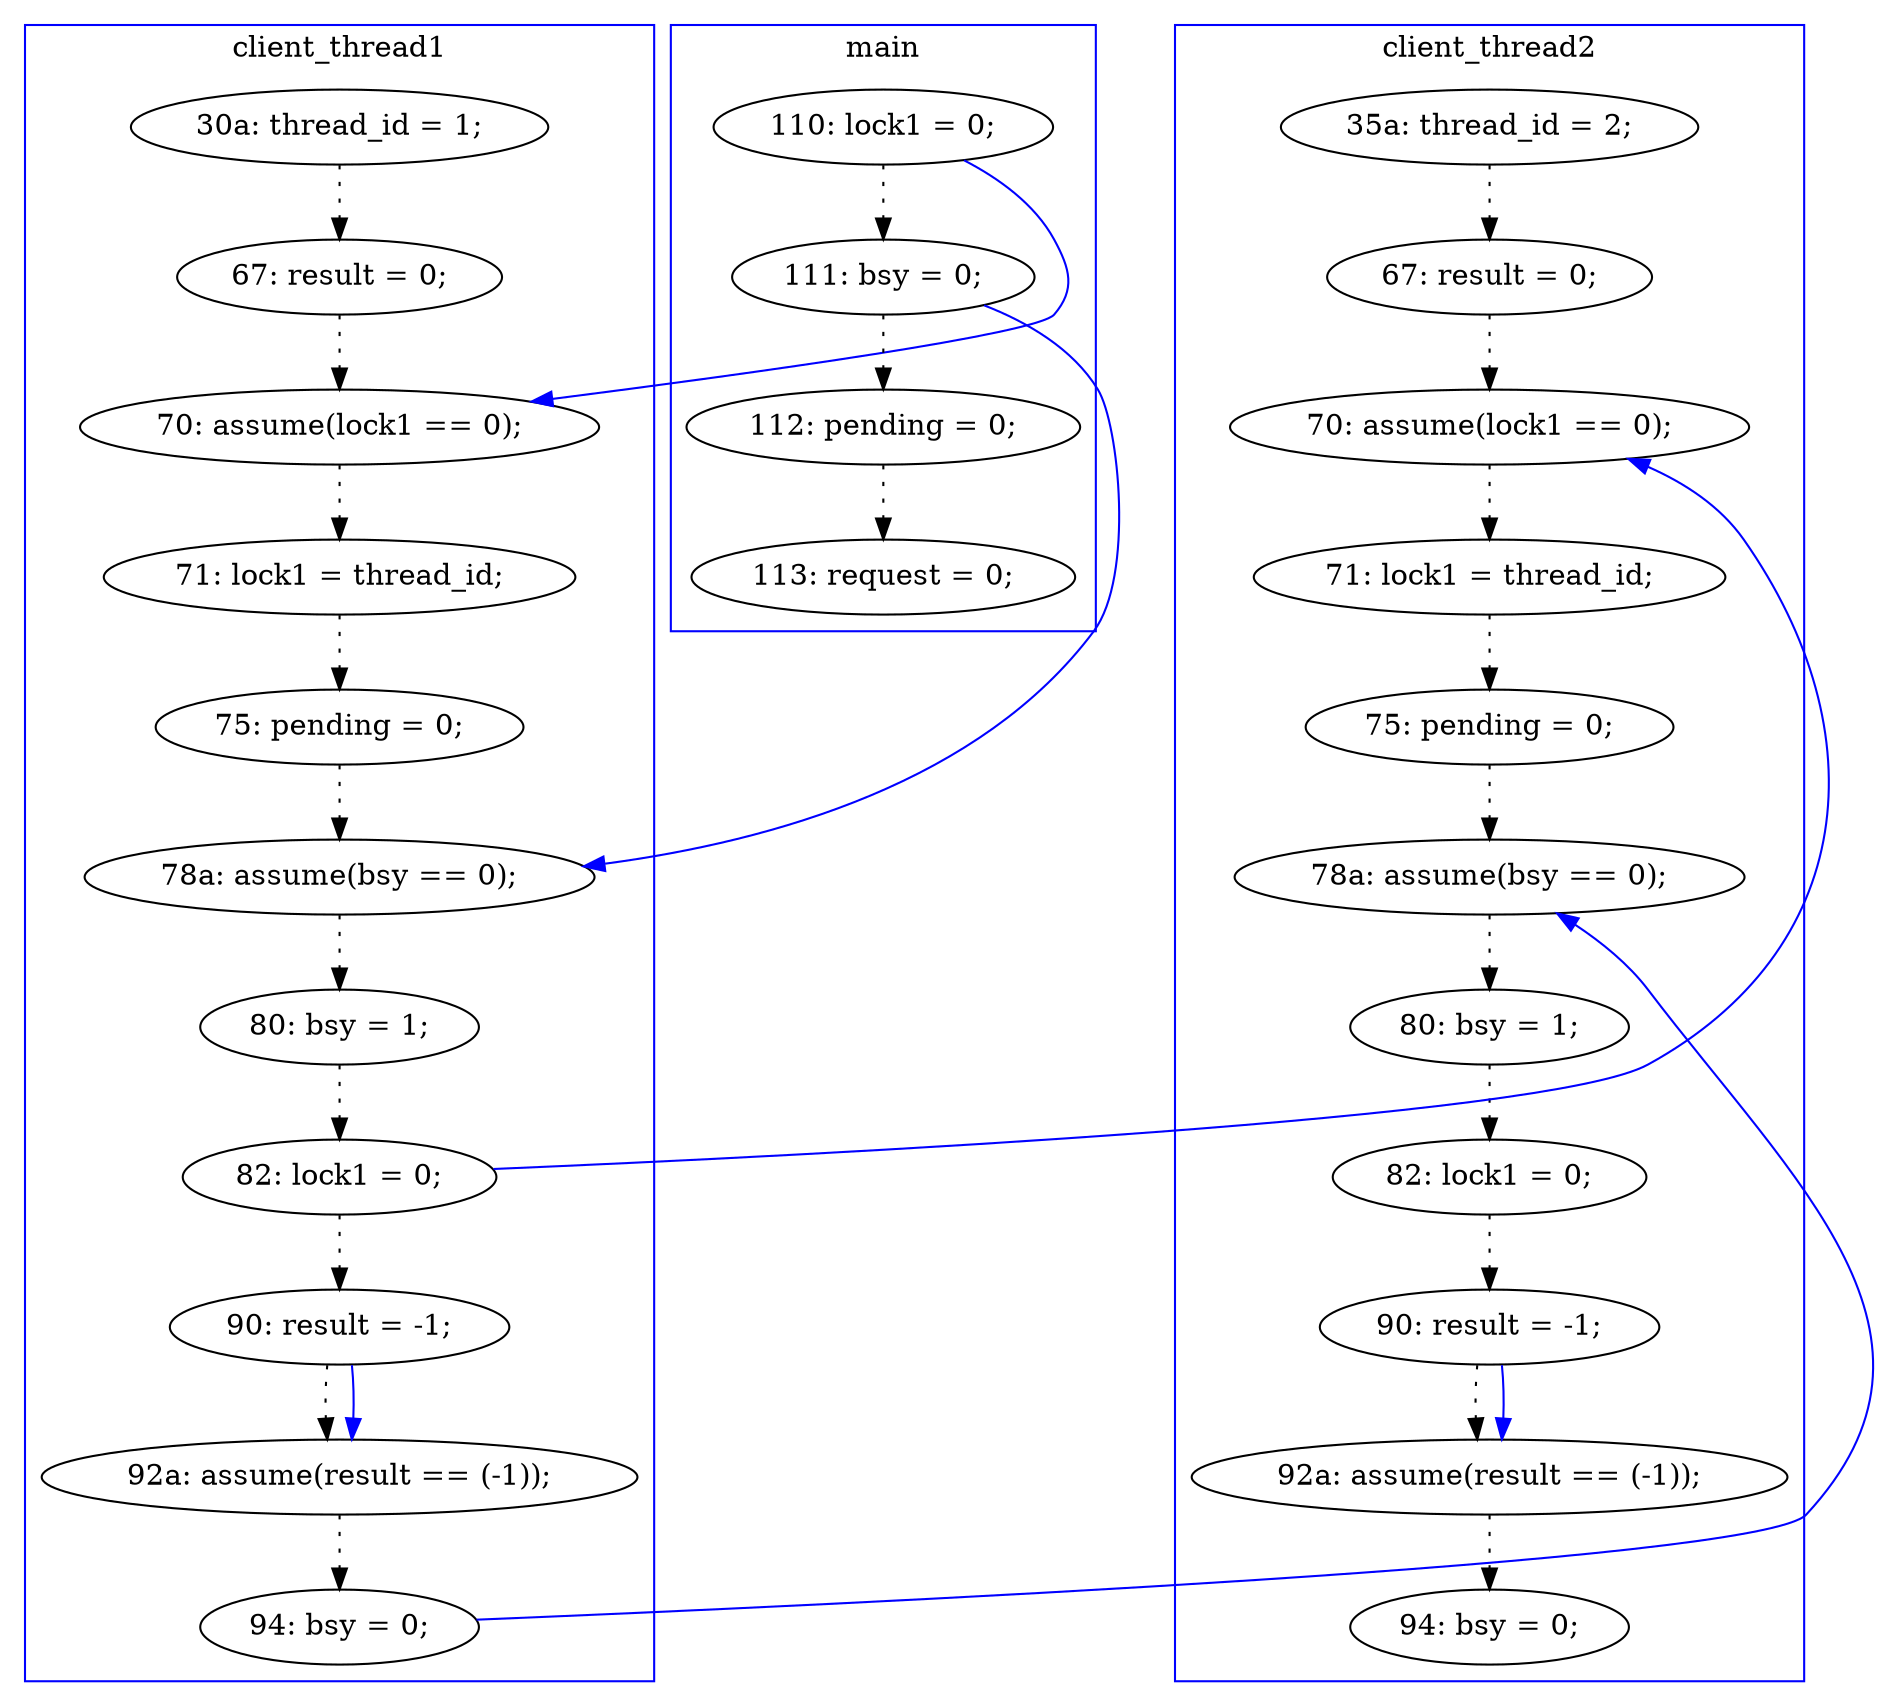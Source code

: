 digraph ProofObject {
	37 -> 38 [style = dotted, color = black]
	2 -> 16 [color = Blue, constraint = false]
	43 -> 44 [style = dotted, color = black]
	12 -> 15 [style = dotted, color = black]
	24 -> 26 [style = dotted, color = black]
	15 -> 16 [style = dotted, color = black]
	26 -> 27 [style = dotted, color = black]
	2 -> 3 [style = dotted, color = black]
	22 -> 24 [style = dotted, color = black]
	44 -> 46 [style = dotted, color = black]
	24 -> 26 [color = Blue, constraint = false]
	46 -> 48 [style = dotted, color = black]
	38 -> 39 [style = dotted, color = black]
	48 -> 50 [style = dotted, color = black]
	16 -> 17 [style = dotted, color = black]
	18 -> 20 [style = dotted, color = black]
	39 -> 40 [style = dotted, color = black]
	20 -> 21 [style = dotted, color = black]
	17 -> 18 [style = dotted, color = black]
	27 -> 42 [color = Blue, constraint = false]
	40 -> 42 [style = dotted, color = black]
	22 -> 38 [color = Blue, constraint = false]
	46 -> 48 [color = Blue, constraint = false]
	34 -> 37 [style = dotted, color = black]
	42 -> 43 [style = dotted, color = black]
	3 -> 20 [color = Blue, constraint = false]
	21 -> 22 [style = dotted, color = black]
	4 -> 5 [style = dotted, color = black]
	3 -> 4 [style = dotted, color = black]
	subgraph cluster0 {
		label = main
		color = blue
		3  [label = "111: bsy = 0;"]
		2  [label = "110: lock1 = 0;"]
		5  [label = "113: request = 0;"]
		4  [label = "112: pending = 0;"]
	}
	subgraph cluster1 {
		label = client_thread1
		color = blue
		16  [label = "70: assume(lock1 == 0);"]
		20  [label = "78a: assume(bsy == 0);"]
		15  [label = "67: result = 0;"]
		24  [label = "90: result = -1;"]
		22  [label = "82: lock1 = 0;"]
		12  [label = "30a: thread_id = 1;"]
		21  [label = "80: bsy = 1;"]
		17  [label = "71: lock1 = thread_id;"]
		18  [label = "75: pending = 0;"]
		27  [label = "94: bsy = 0;"]
		26  [label = "92a: assume(result == (-1));"]
	}
	subgraph cluster2 {
		label = client_thread2
		color = blue
		50  [label = "94: bsy = 0;"]
		46  [label = "90: result = -1;"]
		42  [label = "78a: assume(bsy == 0);"]
		43  [label = "80: bsy = 1;"]
		34  [label = "35a: thread_id = 2;"]
		40  [label = "75: pending = 0;"]
		39  [label = "71: lock1 = thread_id;"]
		44  [label = "82: lock1 = 0;"]
		38  [label = "70: assume(lock1 == 0);"]
		48  [label = "92a: assume(result == (-1));"]
		37  [label = "67: result = 0;"]
	}
}